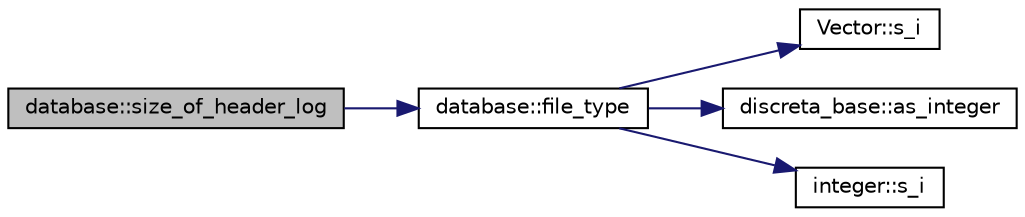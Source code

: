 digraph "database::size_of_header_log"
{
  edge [fontname="Helvetica",fontsize="10",labelfontname="Helvetica",labelfontsize="10"];
  node [fontname="Helvetica",fontsize="10",shape=record];
  rankdir="LR";
  Node3676 [label="database::size_of_header_log",height=0.2,width=0.4,color="black", fillcolor="grey75", style="filled", fontcolor="black"];
  Node3676 -> Node3677 [color="midnightblue",fontsize="10",style="solid",fontname="Helvetica"];
  Node3677 [label="database::file_type",height=0.2,width=0.4,color="black", fillcolor="white", style="filled",URL="$db/d72/classdatabase.html#a9dce80d625548b03b8317641b674cd9b"];
  Node3677 -> Node3678 [color="midnightblue",fontsize="10",style="solid",fontname="Helvetica"];
  Node3678 [label="Vector::s_i",height=0.2,width=0.4,color="black", fillcolor="white", style="filled",URL="$d5/db2/class_vector.html#a1c4fe1752523df8119f70dd550244871"];
  Node3677 -> Node3679 [color="midnightblue",fontsize="10",style="solid",fontname="Helvetica"];
  Node3679 [label="discreta_base::as_integer",height=0.2,width=0.4,color="black", fillcolor="white", style="filled",URL="$d7/d71/classdiscreta__base.html#a00d7691eaf874fd283d942692fe8dd26"];
  Node3677 -> Node3680 [color="midnightblue",fontsize="10",style="solid",fontname="Helvetica"];
  Node3680 [label="integer::s_i",height=0.2,width=0.4,color="black", fillcolor="white", style="filled",URL="$d0/de5/classinteger.html#adf28e9f94d4c844adaa950deeb80b904"];
}
